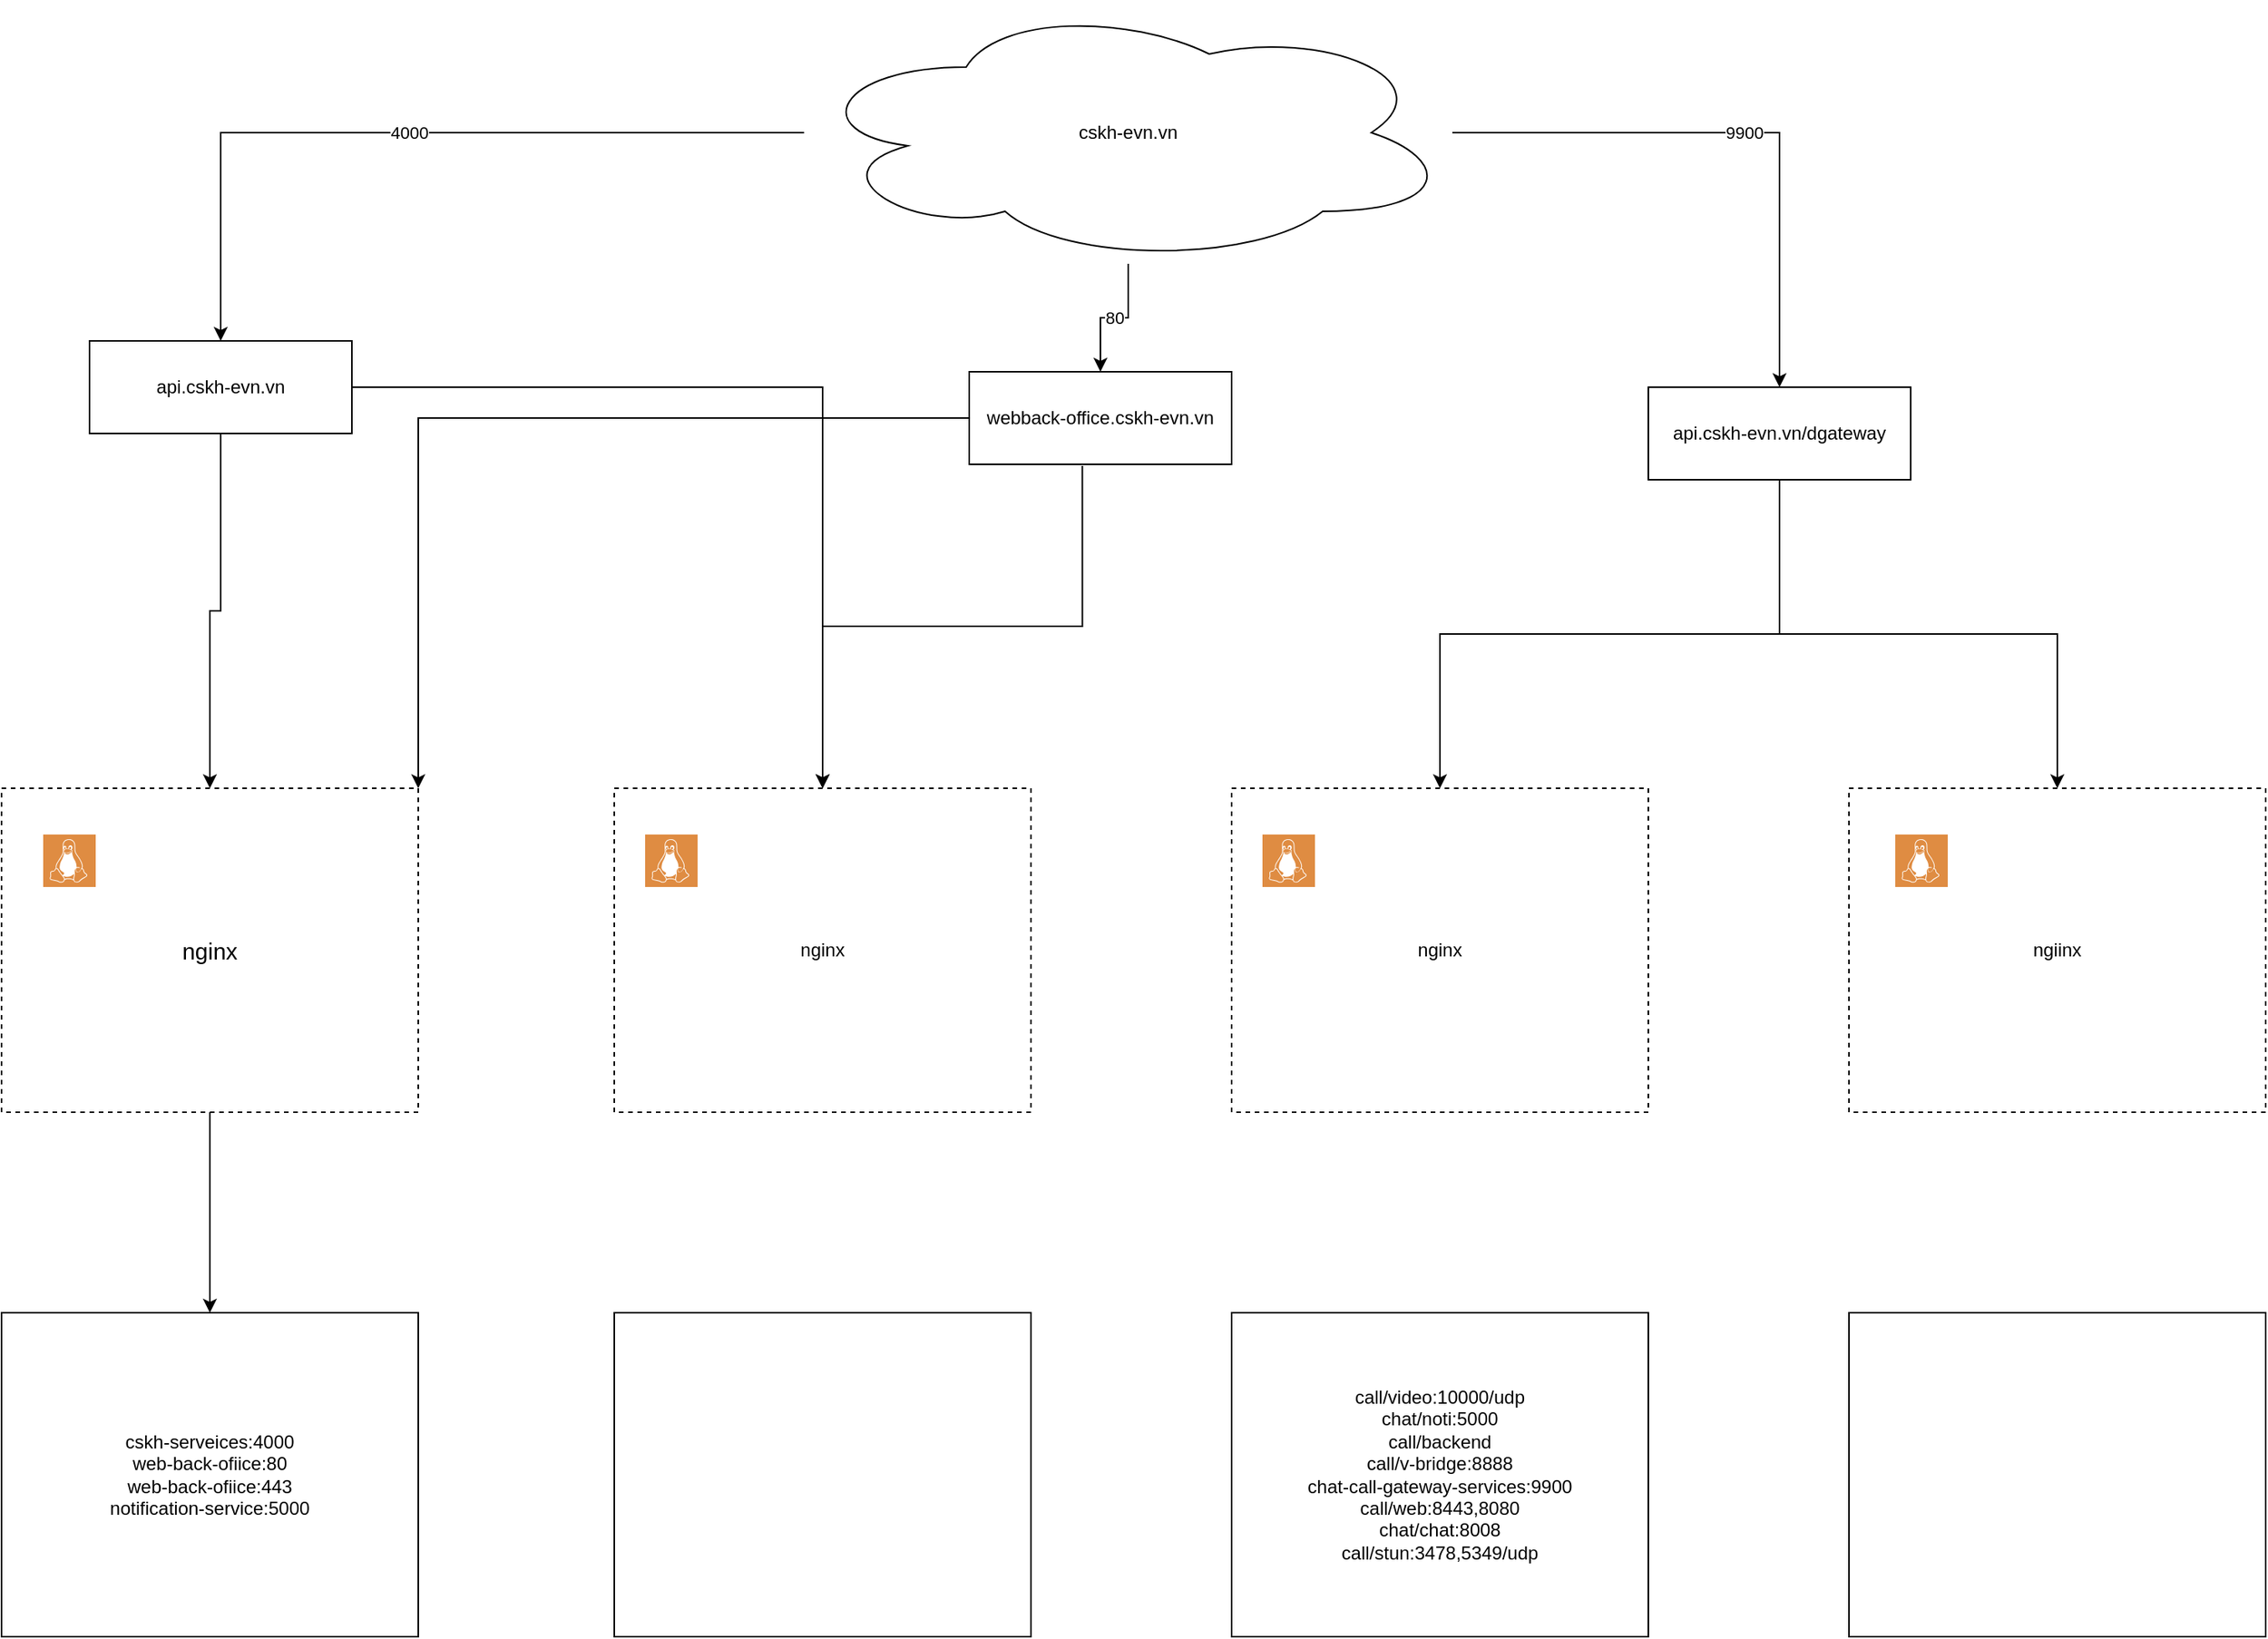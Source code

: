 <mxfile version="22.1.7" type="github">
  <diagram name="Trang-1" id="dq9l8l6au6h9szgYK-dR">
    <mxGraphModel dx="1750" dy="943" grid="1" gridSize="10" guides="1" tooltips="1" connect="1" arrows="1" fold="1" page="1" pageScale="1" pageWidth="1654" pageHeight="2336" math="0" shadow="0">
      <root>
        <mxCell id="0" />
        <mxCell id="1" parent="0" />
        <mxCell id="ywVw2UQPCN37HH5MKOCf-3" value="nginx" style="rounded=0;whiteSpace=wrap;html=1;dashed=1;" vertex="1" parent="1">
          <mxGeometry x="487" y="530" width="270" height="210" as="geometry" />
        </mxCell>
        <mxCell id="ywVw2UQPCN37HH5MKOCf-45" style="edgeStyle=orthogonalEdgeStyle;rounded=0;orthogonalLoop=1;jettySize=auto;html=1;entryX=0.5;entryY=0;entryDx=0;entryDy=0;" edge="1" parent="1" source="ywVw2UQPCN37HH5MKOCf-4" target="ywVw2UQPCN37HH5MKOCf-17">
          <mxGeometry relative="1" as="geometry" />
        </mxCell>
        <mxCell id="ywVw2UQPCN37HH5MKOCf-4" value="&lt;font style=&quot;font-size: 15px;&quot;&gt;nginx&lt;/font&gt;" style="rounded=0;whiteSpace=wrap;html=1;dashed=1;" vertex="1" parent="1">
          <mxGeometry x="90" y="530" width="270" height="210" as="geometry" />
        </mxCell>
        <mxCell id="ywVw2UQPCN37HH5MKOCf-5" value="ngiinx" style="rounded=0;whiteSpace=wrap;html=1;dashed=1;" vertex="1" parent="1">
          <mxGeometry x="1287" y="530" width="270" height="210" as="geometry" />
        </mxCell>
        <mxCell id="ywVw2UQPCN37HH5MKOCf-6" value="nginx" style="rounded=0;whiteSpace=wrap;html=1;dashed=1;" vertex="1" parent="1">
          <mxGeometry x="887" y="530" width="270" height="210" as="geometry" />
        </mxCell>
        <mxCell id="ywVw2UQPCN37HH5MKOCf-7" value="" style="sketch=0;pointerEvents=1;shadow=0;dashed=0;html=1;strokeColor=none;fillColor=#DF8C42;labelPosition=center;verticalLabelPosition=bottom;verticalAlign=top;align=center;outlineConnect=0;shape=mxgraph.veeam2.linux;" vertex="1" parent="1">
          <mxGeometry x="117" y="560" width="34" height="34" as="geometry" />
        </mxCell>
        <mxCell id="ywVw2UQPCN37HH5MKOCf-8" value="" style="sketch=0;pointerEvents=1;shadow=0;dashed=0;html=1;strokeColor=none;fillColor=#DF8C42;labelPosition=center;verticalLabelPosition=bottom;verticalAlign=top;align=center;outlineConnect=0;shape=mxgraph.veeam2.linux;" vertex="1" parent="1">
          <mxGeometry x="507" y="560" width="34" height="34" as="geometry" />
        </mxCell>
        <mxCell id="ywVw2UQPCN37HH5MKOCf-9" value="" style="sketch=0;pointerEvents=1;shadow=0;dashed=0;html=1;strokeColor=none;fillColor=#DF8C42;labelPosition=center;verticalLabelPosition=bottom;verticalAlign=top;align=center;outlineConnect=0;shape=mxgraph.veeam2.linux;" vertex="1" parent="1">
          <mxGeometry x="907" y="560" width="34" height="34" as="geometry" />
        </mxCell>
        <mxCell id="ywVw2UQPCN37HH5MKOCf-10" value="" style="sketch=0;pointerEvents=1;shadow=0;dashed=0;html=1;strokeColor=none;fillColor=#DF8C42;labelPosition=center;verticalLabelPosition=bottom;verticalAlign=top;align=center;outlineConnect=0;shape=mxgraph.veeam2.linux;" vertex="1" parent="1">
          <mxGeometry x="1317" y="560" width="34" height="34" as="geometry" />
        </mxCell>
        <mxCell id="ywVw2UQPCN37HH5MKOCf-14" value="" style="rounded=0;whiteSpace=wrap;html=1;" vertex="1" parent="1">
          <mxGeometry x="487" y="870" width="270" height="210" as="geometry" />
        </mxCell>
        <mxCell id="ywVw2UQPCN37HH5MKOCf-15" value="" style="rounded=0;whiteSpace=wrap;html=1;" vertex="1" parent="1">
          <mxGeometry x="1287" y="870" width="270" height="210" as="geometry" />
        </mxCell>
        <mxCell id="ywVw2UQPCN37HH5MKOCf-16" value="call/video:10000/udp&lt;br&gt;chat/noti:5000&lt;br&gt;call/backend&lt;br&gt;call/v-bridge:8888&lt;br&gt;chat-call-gateway-services:9900&lt;br&gt;call/web:8443,8080&lt;br&gt;chat/chat:8008&lt;br&gt;call/stun:3478,5349/udp" style="rounded=0;whiteSpace=wrap;html=1;" vertex="1" parent="1">
          <mxGeometry x="887" y="870" width="270" height="210" as="geometry" />
        </mxCell>
        <mxCell id="ywVw2UQPCN37HH5MKOCf-17" value="cskh-serveices:4000&lt;br&gt;web-back-ofiice:80&lt;br&gt;web-back-ofiice:443&lt;br&gt;notification-service:5000" style="rounded=0;whiteSpace=wrap;html=1;" vertex="1" parent="1">
          <mxGeometry x="90" y="870" width="270" height="210" as="geometry" />
        </mxCell>
        <mxCell id="ywVw2UQPCN37HH5MKOCf-28" style="edgeStyle=orthogonalEdgeStyle;rounded=0;orthogonalLoop=1;jettySize=auto;html=1;entryX=0.5;entryY=0;entryDx=0;entryDy=0;exitX=0.5;exitY=1;exitDx=0;exitDy=0;" edge="1" parent="1" source="ywVw2UQPCN37HH5MKOCf-37" target="ywVw2UQPCN37HH5MKOCf-4">
          <mxGeometry relative="1" as="geometry">
            <mxPoint x="160" y="270" as="sourcePoint" />
          </mxGeometry>
        </mxCell>
        <mxCell id="ywVw2UQPCN37HH5MKOCf-29" style="edgeStyle=orthogonalEdgeStyle;rounded=0;orthogonalLoop=1;jettySize=auto;html=1;entryX=0.5;entryY=0;entryDx=0;entryDy=0;exitX=1;exitY=0.5;exitDx=0;exitDy=0;" edge="1" parent="1" source="ywVw2UQPCN37HH5MKOCf-37" target="ywVw2UQPCN37HH5MKOCf-3">
          <mxGeometry relative="1" as="geometry">
            <mxPoint x="300" y="200" as="sourcePoint" />
          </mxGeometry>
        </mxCell>
        <mxCell id="ywVw2UQPCN37HH5MKOCf-32" style="edgeStyle=orthogonalEdgeStyle;rounded=0;orthogonalLoop=1;jettySize=auto;html=1;entryX=0.5;entryY=0;entryDx=0;entryDy=0;exitX=0.431;exitY=1.017;exitDx=0;exitDy=0;exitPerimeter=0;" edge="1" parent="1" source="ywVw2UQPCN37HH5MKOCf-38" target="ywVw2UQPCN37HH5MKOCf-3">
          <mxGeometry relative="1" as="geometry">
            <mxPoint x="790" y="400" as="sourcePoint" />
          </mxGeometry>
        </mxCell>
        <mxCell id="ywVw2UQPCN37HH5MKOCf-33" value="cskh-evn.vn" style="ellipse;shape=cloud;whiteSpace=wrap;html=1;" vertex="1" parent="1">
          <mxGeometry x="610" y="20" width="420" height="170" as="geometry" />
        </mxCell>
        <mxCell id="ywVw2UQPCN37HH5MKOCf-34" value="4000" style="edgeStyle=orthogonalEdgeStyle;rounded=0;orthogonalLoop=1;jettySize=auto;html=1;entryX=0.5;entryY=0;entryDx=0;entryDy=0;" edge="1" parent="1" source="ywVw2UQPCN37HH5MKOCf-33" target="ywVw2UQPCN37HH5MKOCf-37">
          <mxGeometry relative="1" as="geometry">
            <mxPoint x="132.0" y="144" as="targetPoint" />
          </mxGeometry>
        </mxCell>
        <mxCell id="ywVw2UQPCN37HH5MKOCf-35" value="80" style="edgeStyle=orthogonalEdgeStyle;rounded=0;orthogonalLoop=1;jettySize=auto;html=1;entryX=0.5;entryY=0;entryDx=0;entryDy=0;" edge="1" parent="1" source="ywVw2UQPCN37HH5MKOCf-33" target="ywVw2UQPCN37HH5MKOCf-38">
          <mxGeometry relative="1" as="geometry">
            <mxPoint x="825" y="288" as="targetPoint" />
          </mxGeometry>
        </mxCell>
        <mxCell id="ywVw2UQPCN37HH5MKOCf-36" value="9900" style="edgeStyle=orthogonalEdgeStyle;rounded=0;orthogonalLoop=1;jettySize=auto;html=1;entryX=0.5;entryY=0;entryDx=0;entryDy=0;" edge="1" parent="1" source="ywVw2UQPCN37HH5MKOCf-33" target="ywVw2UQPCN37HH5MKOCf-39">
          <mxGeometry relative="1" as="geometry">
            <mxPoint x="1239.0" y="274" as="targetPoint" />
          </mxGeometry>
        </mxCell>
        <mxCell id="ywVw2UQPCN37HH5MKOCf-42" style="edgeStyle=orthogonalEdgeStyle;rounded=0;orthogonalLoop=1;jettySize=auto;html=1;entryX=1;entryY=0;entryDx=0;entryDy=0;" edge="1" parent="1" source="ywVw2UQPCN37HH5MKOCf-38" target="ywVw2UQPCN37HH5MKOCf-4">
          <mxGeometry relative="1" as="geometry" />
        </mxCell>
        <mxCell id="ywVw2UQPCN37HH5MKOCf-38" value="webback-office.cskh-evn.vn" style="rounded=0;whiteSpace=wrap;html=1;" vertex="1" parent="1">
          <mxGeometry x="717" y="260" width="170" height="60" as="geometry" />
        </mxCell>
        <mxCell id="ywVw2UQPCN37HH5MKOCf-43" style="edgeStyle=orthogonalEdgeStyle;rounded=0;orthogonalLoop=1;jettySize=auto;html=1;entryX=0.5;entryY=0;entryDx=0;entryDy=0;" edge="1" parent="1" source="ywVw2UQPCN37HH5MKOCf-39" target="ywVw2UQPCN37HH5MKOCf-6">
          <mxGeometry relative="1" as="geometry" />
        </mxCell>
        <mxCell id="ywVw2UQPCN37HH5MKOCf-44" style="edgeStyle=orthogonalEdgeStyle;rounded=0;orthogonalLoop=1;jettySize=auto;html=1;entryX=0.5;entryY=0;entryDx=0;entryDy=0;" edge="1" parent="1" source="ywVw2UQPCN37HH5MKOCf-39" target="ywVw2UQPCN37HH5MKOCf-5">
          <mxGeometry relative="1" as="geometry" />
        </mxCell>
        <mxCell id="ywVw2UQPCN37HH5MKOCf-39" value="api.cskh-evn.vn/dgateway" style="rounded=0;whiteSpace=wrap;html=1;" vertex="1" parent="1">
          <mxGeometry x="1157" y="270" width="170" height="60" as="geometry" />
        </mxCell>
        <mxCell id="ywVw2UQPCN37HH5MKOCf-37" value="api.cskh-evn.vn" style="rounded=0;whiteSpace=wrap;html=1;" vertex="1" parent="1">
          <mxGeometry x="147" y="240" width="170" height="60" as="geometry" />
        </mxCell>
      </root>
    </mxGraphModel>
  </diagram>
</mxfile>
